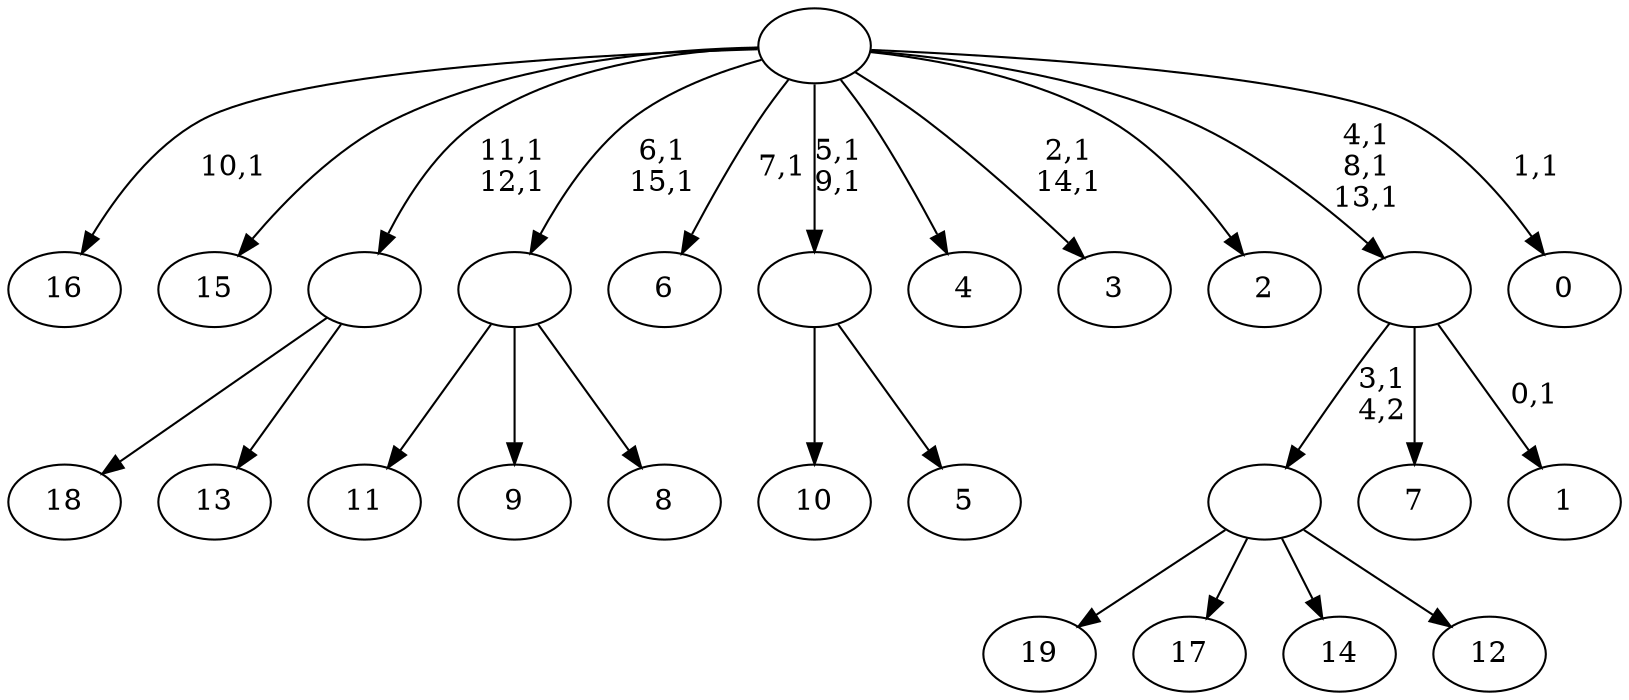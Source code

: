 digraph T {
	36 [label="19"]
	35 [label="18"]
	34 [label="17"]
	33 [label="16"]
	31 [label="15"]
	30 [label="14"]
	29 [label="13"]
	28 [label=""]
	26 [label="12"]
	25 [label=""]
	24 [label="11"]
	23 [label="10"]
	22 [label="9"]
	21 [label="8"]
	20 [label=""]
	18 [label="7"]
	17 [label="6"]
	15 [label="5"]
	14 [label=""]
	12 [label="4"]
	11 [label="3"]
	8 [label="2"]
	7 [label="1"]
	5 [label=""]
	2 [label="0"]
	0 [label=""]
	28 -> 35 [label=""]
	28 -> 29 [label=""]
	25 -> 36 [label=""]
	25 -> 34 [label=""]
	25 -> 30 [label=""]
	25 -> 26 [label=""]
	20 -> 24 [label=""]
	20 -> 22 [label=""]
	20 -> 21 [label=""]
	14 -> 23 [label=""]
	14 -> 15 [label=""]
	5 -> 7 [label="0,1"]
	5 -> 25 [label="3,1\n4,2"]
	5 -> 18 [label=""]
	0 -> 2 [label="1,1"]
	0 -> 5 [label="4,1\n8,1\n13,1"]
	0 -> 11 [label="2,1\n14,1"]
	0 -> 14 [label="5,1\n9,1"]
	0 -> 17 [label="7,1"]
	0 -> 20 [label="6,1\n15,1"]
	0 -> 28 [label="11,1\n12,1"]
	0 -> 33 [label="10,1"]
	0 -> 31 [label=""]
	0 -> 12 [label=""]
	0 -> 8 [label=""]
}

